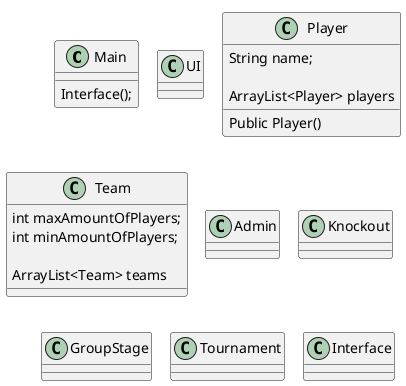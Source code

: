 @startuml
!pragma layout smetana

class Main {
 Interface();
}

class UI {

}

class Player {
String name;

Public Player()
ArrayList<Player> players
}

class Team {
int maxAmountOfPlayers;
int minAmountOfPlayers;

ArrayList<Team> teams
}

class Admin {

}

class Knockout {


}

class GroupStage {

}

class Tournament {

}

class Interface {

}




@enduml
